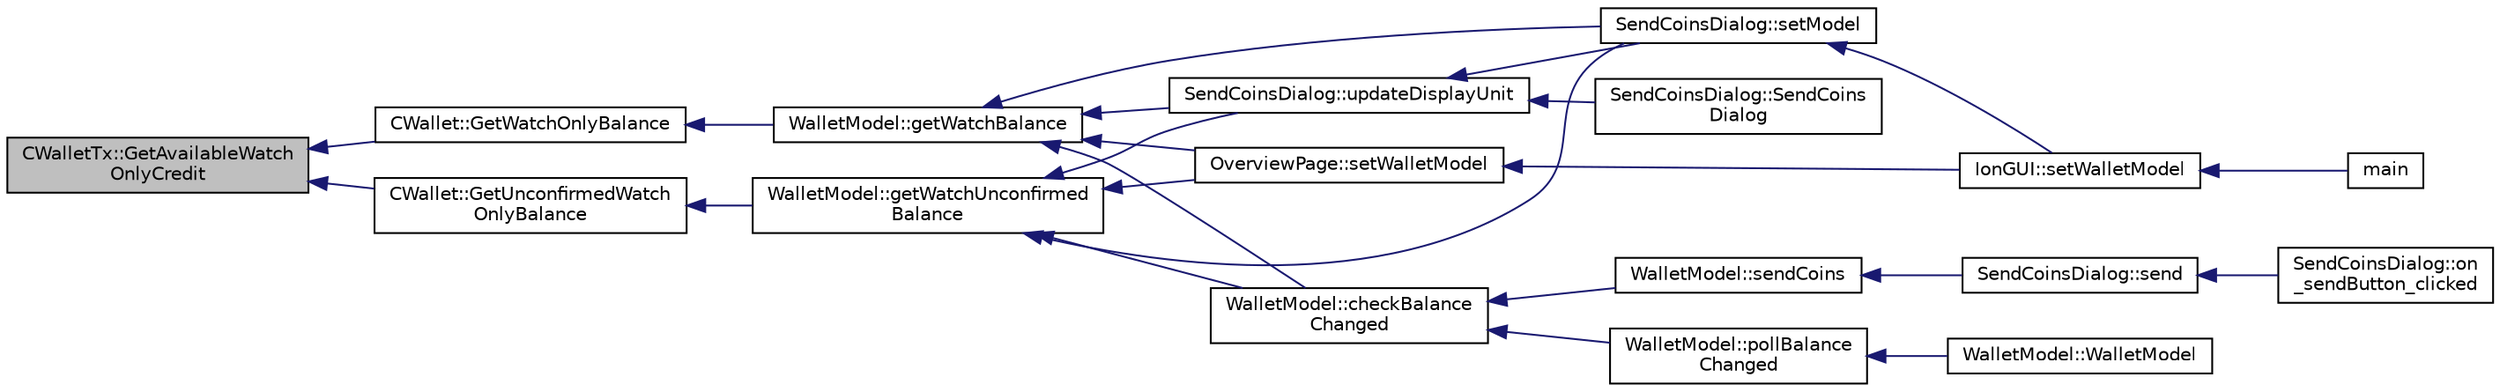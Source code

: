 digraph "CWalletTx::GetAvailableWatchOnlyCredit"
{
  edge [fontname="Helvetica",fontsize="10",labelfontname="Helvetica",labelfontsize="10"];
  node [fontname="Helvetica",fontsize="10",shape=record];
  rankdir="LR";
  Node347 [label="CWalletTx::GetAvailableWatch\lOnlyCredit",height=0.2,width=0.4,color="black", fillcolor="grey75", style="filled", fontcolor="black"];
  Node347 -> Node348 [dir="back",color="midnightblue",fontsize="10",style="solid",fontname="Helvetica"];
  Node348 [label="CWallet::GetWatchOnlyBalance",height=0.2,width=0.4,color="black", fillcolor="white", style="filled",URL="$d2/de5/class_c_wallet.html#a92a58ebac7d7d398597657600db56611"];
  Node348 -> Node349 [dir="back",color="midnightblue",fontsize="10",style="solid",fontname="Helvetica"];
  Node349 [label="WalletModel::getWatchBalance",height=0.2,width=0.4,color="black", fillcolor="white", style="filled",URL="$d4/d27/class_wallet_model.html#a6d9050286d99bccb4a28a8d88f0ca5f8"];
  Node349 -> Node350 [dir="back",color="midnightblue",fontsize="10",style="solid",fontname="Helvetica"];
  Node350 [label="OverviewPage::setWalletModel",height=0.2,width=0.4,color="black", fillcolor="white", style="filled",URL="$d1/d91/class_overview_page.html#a2ed52a3a87e9c74fee38fa873c9bc71f"];
  Node350 -> Node351 [dir="back",color="midnightblue",fontsize="10",style="solid",fontname="Helvetica"];
  Node351 [label="IonGUI::setWalletModel",height=0.2,width=0.4,color="black", fillcolor="white", style="filled",URL="$dc/d0b/class_ion_g_u_i.html#a37f87db65498b036d387c705a749c45d",tooltip="Set the wallet model. "];
  Node351 -> Node352 [dir="back",color="midnightblue",fontsize="10",style="solid",fontname="Helvetica"];
  Node352 [label="main",height=0.2,width=0.4,color="black", fillcolor="white", style="filled",URL="$d5/d2d/ion_8cpp.html#a0ddf1224851353fc92bfbff6f499fa97"];
  Node349 -> Node353 [dir="back",color="midnightblue",fontsize="10",style="solid",fontname="Helvetica"];
  Node353 [label="SendCoinsDialog::setModel",height=0.2,width=0.4,color="black", fillcolor="white", style="filled",URL="$d6/de6/class_send_coins_dialog.html#a73a6c1b1850a334ee652ac167713a2aa"];
  Node353 -> Node351 [dir="back",color="midnightblue",fontsize="10",style="solid",fontname="Helvetica"];
  Node349 -> Node354 [dir="back",color="midnightblue",fontsize="10",style="solid",fontname="Helvetica"];
  Node354 [label="SendCoinsDialog::updateDisplayUnit",height=0.2,width=0.4,color="black", fillcolor="white", style="filled",URL="$d6/de6/class_send_coins_dialog.html#a74815ad8502b126200b6fd2e59e9f042"];
  Node354 -> Node355 [dir="back",color="midnightblue",fontsize="10",style="solid",fontname="Helvetica"];
  Node355 [label="SendCoinsDialog::SendCoins\lDialog",height=0.2,width=0.4,color="black", fillcolor="white", style="filled",URL="$d6/de6/class_send_coins_dialog.html#a0df5bc29d1df68eda44826651afc595f"];
  Node354 -> Node353 [dir="back",color="midnightblue",fontsize="10",style="solid",fontname="Helvetica"];
  Node349 -> Node356 [dir="back",color="midnightblue",fontsize="10",style="solid",fontname="Helvetica"];
  Node356 [label="WalletModel::checkBalance\lChanged",height=0.2,width=0.4,color="black", fillcolor="white", style="filled",URL="$d4/d27/class_wallet_model.html#adcc4eb8cd71cb4de223621866bb7fb7d"];
  Node356 -> Node357 [dir="back",color="midnightblue",fontsize="10",style="solid",fontname="Helvetica"];
  Node357 [label="WalletModel::pollBalance\lChanged",height=0.2,width=0.4,color="black", fillcolor="white", style="filled",URL="$d4/d27/class_wallet_model.html#a51469b2d95cfd4bc0a14ee456fca7b95"];
  Node357 -> Node358 [dir="back",color="midnightblue",fontsize="10",style="solid",fontname="Helvetica"];
  Node358 [label="WalletModel::WalletModel",height=0.2,width=0.4,color="black", fillcolor="white", style="filled",URL="$d4/d27/class_wallet_model.html#af50d9654d2f20e4e4f0789dcb64ad6b1"];
  Node356 -> Node359 [dir="back",color="midnightblue",fontsize="10",style="solid",fontname="Helvetica"];
  Node359 [label="WalletModel::sendCoins",height=0.2,width=0.4,color="black", fillcolor="white", style="filled",URL="$d4/d27/class_wallet_model.html#a053fb3ff2b8b0347f83e6bb591126746"];
  Node359 -> Node360 [dir="back",color="midnightblue",fontsize="10",style="solid",fontname="Helvetica"];
  Node360 [label="SendCoinsDialog::send",height=0.2,width=0.4,color="black", fillcolor="white", style="filled",URL="$d6/de6/class_send_coins_dialog.html#afd8d436a16ea7dba1276e8fdfdc8b2d3"];
  Node360 -> Node361 [dir="back",color="midnightblue",fontsize="10",style="solid",fontname="Helvetica"];
  Node361 [label="SendCoinsDialog::on\l_sendButton_clicked",height=0.2,width=0.4,color="black", fillcolor="white", style="filled",URL="$d6/de6/class_send_coins_dialog.html#a2cab7cf9ea5040b9e2189297f7d3c764"];
  Node347 -> Node362 [dir="back",color="midnightblue",fontsize="10",style="solid",fontname="Helvetica"];
  Node362 [label="CWallet::GetUnconfirmedWatch\lOnlyBalance",height=0.2,width=0.4,color="black", fillcolor="white", style="filled",URL="$d2/de5/class_c_wallet.html#ab0c110f14f0429f9de594b2293837621"];
  Node362 -> Node363 [dir="back",color="midnightblue",fontsize="10",style="solid",fontname="Helvetica"];
  Node363 [label="WalletModel::getWatchUnconfirmed\lBalance",height=0.2,width=0.4,color="black", fillcolor="white", style="filled",URL="$d4/d27/class_wallet_model.html#a691b35afd9aff056e1398fd057691ff1"];
  Node363 -> Node350 [dir="back",color="midnightblue",fontsize="10",style="solid",fontname="Helvetica"];
  Node363 -> Node353 [dir="back",color="midnightblue",fontsize="10",style="solid",fontname="Helvetica"];
  Node363 -> Node354 [dir="back",color="midnightblue",fontsize="10",style="solid",fontname="Helvetica"];
  Node363 -> Node356 [dir="back",color="midnightblue",fontsize="10",style="solid",fontname="Helvetica"];
}

